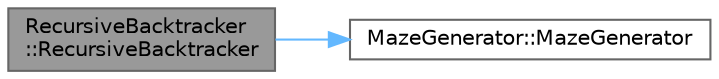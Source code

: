 digraph "RecursiveBacktracker::RecursiveBacktracker"
{
 // LATEX_PDF_SIZE
  bgcolor="transparent";
  edge [fontname=Helvetica,fontsize=10,labelfontname=Helvetica,labelfontsize=10];
  node [fontname=Helvetica,fontsize=10,shape=box,height=0.2,width=0.4];
  rankdir="LR";
  Node1 [id="Node000001",label="RecursiveBacktracker\l::RecursiveBacktracker",height=0.2,width=0.4,color="gray40", fillcolor="grey60", style="filled", fontcolor="black",tooltip=" "];
  Node1 -> Node2 [id="edge1_Node000001_Node000002",color="steelblue1",style="solid",tooltip=" "];
  Node2 [id="Node000002",label="MazeGenerator::MazeGenerator",height=0.2,width=0.4,color="grey40", fillcolor="white", style="filled",URL="$class_maze_generator.html#aa813ec20dbaf33d002b1aa0fe5814528",tooltip=" "];
}
